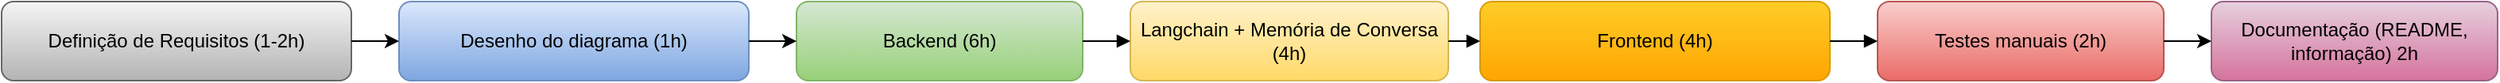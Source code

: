 <mxfile version="28.2.8">
  <diagram name="Arquitetura" id="4PyttVejzswEvJL0Qqda">
    <mxGraphModel dx="2550" dy="1007" grid="1" gridSize="10" guides="1" tooltips="1" connect="1" arrows="1" fold="1" page="1" pageScale="1" pageWidth="827" pageHeight="1169" math="0" shadow="0">
      <root>
        <mxCell id="0" />
        <mxCell id="1" parent="0" />
        <mxCell id="jBXj1O4Prd68ZxHoqh5E-29" value="Backend (6h)" style="rounded=1;whiteSpace=wrap;html=1;fillColor=#d5e8d4;strokeColor=#82b366;gradientColor=#97d077;" vertex="1" parent="1">
          <mxGeometry x="160" y="240" width="180" height="50" as="geometry" />
        </mxCell>
        <mxCell id="jBXj1O4Prd68ZxHoqh5E-30" value="Langchain + Memória de Conversa&lt;div&gt;(4h)&lt;/div&gt;" style="rounded=1;whiteSpace=wrap;html=1;fillColor=#fff2cc;strokeColor=#d6b656;gradientColor=#ffd966;" vertex="1" parent="1">
          <mxGeometry x="370" y="240" width="200" height="50" as="geometry" />
        </mxCell>
        <mxCell id="jBXj1O4Prd68ZxHoqh5E-31" value="Frontend (4h)" style="rounded=1;whiteSpace=wrap;html=1;fillColor=#ffcd28;strokeColor=#d79b00;gradientColor=#ffa500;" vertex="1" parent="1">
          <mxGeometry x="590" y="240" width="220" height="50" as="geometry" />
        </mxCell>
        <mxCell id="jBXj1O4Prd68ZxHoqh5E-32" value="Desenho do diagrama (1h)" style="rounded=1;whiteSpace=wrap;html=1;fillColor=#dae8fc;strokeColor=#6c8ebf;gradientColor=#7ea6e0;" vertex="1" parent="1">
          <mxGeometry x="-90" y="240" width="220" height="50" as="geometry" />
        </mxCell>
        <mxCell id="jBXj1O4Prd68ZxHoqh5E-33" value="Testes manuais (2h)" style="rounded=1;whiteSpace=wrap;html=1;fillColor=#f8cecc;strokeColor=#b85450;gradientColor=#ea6b66;" vertex="1" parent="1">
          <mxGeometry x="840" y="240" width="180" height="50" as="geometry" />
        </mxCell>
        <mxCell id="jBXj1O4Prd68ZxHoqh5E-35" style="endArrow=block;" edge="1" parent="1" source="jBXj1O4Prd68ZxHoqh5E-29" target="jBXj1O4Prd68ZxHoqh5E-30">
          <mxGeometry relative="1" as="geometry" />
        </mxCell>
        <mxCell id="jBXj1O4Prd68ZxHoqh5E-36" style="endArrow=block;" edge="1" parent="1" source="jBXj1O4Prd68ZxHoqh5E-30" target="jBXj1O4Prd68ZxHoqh5E-31">
          <mxGeometry relative="1" as="geometry" />
        </mxCell>
        <mxCell id="jBXj1O4Prd68ZxHoqh5E-37" style="endArrow=block;" edge="1" parent="1" source="jBXj1O4Prd68ZxHoqh5E-31" target="jBXj1O4Prd68ZxHoqh5E-33">
          <mxGeometry relative="1" as="geometry" />
        </mxCell>
        <mxCell id="jBXj1O4Prd68ZxHoqh5E-43" value="Definição de Requisitos (1-2h)" style="rounded=1;whiteSpace=wrap;html=1;fillColor=#f5f5f5;strokeColor=#666666;gradientColor=#b3b3b3;" vertex="1" parent="1">
          <mxGeometry x="-340" y="240" width="220" height="50" as="geometry" />
        </mxCell>
        <mxCell id="jBXj1O4Prd68ZxHoqh5E-45" value="" style="endArrow=classic;html=1;rounded=0;exitX=1;exitY=0.5;exitDx=0;exitDy=0;entryX=0;entryY=0.5;entryDx=0;entryDy=0;" edge="1" parent="1" source="jBXj1O4Prd68ZxHoqh5E-32" target="jBXj1O4Prd68ZxHoqh5E-29">
          <mxGeometry width="50" height="50" relative="1" as="geometry">
            <mxPoint x="220" y="170" as="sourcePoint" />
            <mxPoint x="270" y="120" as="targetPoint" />
          </mxGeometry>
        </mxCell>
        <mxCell id="jBXj1O4Prd68ZxHoqh5E-47" value="Documentação (README, informação) 2h" style="rounded=1;whiteSpace=wrap;html=1;fillColor=#e6d0de;strokeColor=#996185;gradientColor=#d5739d;" vertex="1" parent="1">
          <mxGeometry x="1050" y="240" width="180" height="50" as="geometry" />
        </mxCell>
        <mxCell id="jBXj1O4Prd68ZxHoqh5E-48" value="" style="endArrow=classic;html=1;rounded=0;exitX=1;exitY=0.5;exitDx=0;exitDy=0;entryX=0;entryY=0.5;entryDx=0;entryDy=0;" edge="1" parent="1" source="jBXj1O4Prd68ZxHoqh5E-33" target="jBXj1O4Prd68ZxHoqh5E-47">
          <mxGeometry width="50" height="50" relative="1" as="geometry">
            <mxPoint x="330" y="170" as="sourcePoint" />
            <mxPoint x="380" y="120" as="targetPoint" />
          </mxGeometry>
        </mxCell>
        <mxCell id="jBXj1O4Prd68ZxHoqh5E-50" value="" style="endArrow=classic;html=1;rounded=0;exitX=1;exitY=0.5;exitDx=0;exitDy=0;entryX=0;entryY=0.5;entryDx=0;entryDy=0;" edge="1" parent="1" source="jBXj1O4Prd68ZxHoqh5E-43" target="jBXj1O4Prd68ZxHoqh5E-32">
          <mxGeometry width="50" height="50" relative="1" as="geometry">
            <mxPoint x="440" y="170" as="sourcePoint" />
            <mxPoint x="490" y="120" as="targetPoint" />
          </mxGeometry>
        </mxCell>
      </root>
    </mxGraphModel>
  </diagram>
</mxfile>
